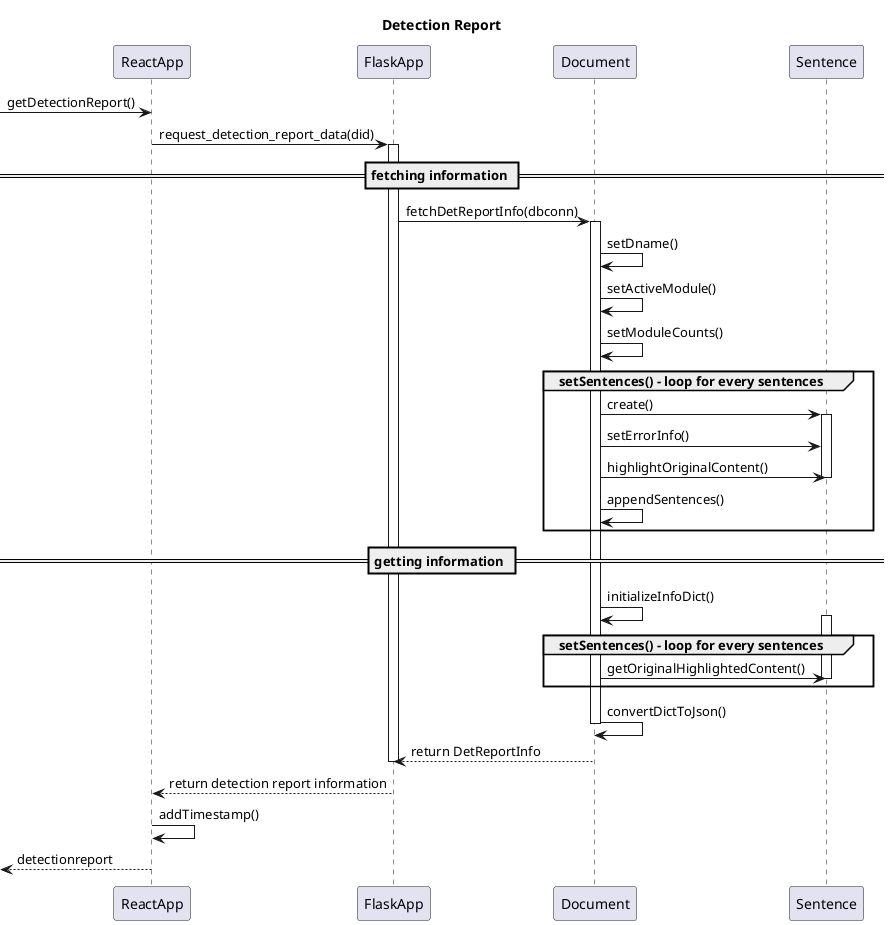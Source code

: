 @startuml
title Detection Report 
-> ReactApp: getDetectionReport()
ReactApp -> FlaskApp: request_detection_report_data(did)
activate FlaskApp
  == fetching information == 
  FlaskApp -> Document: fetchDetReportInfo(dbconn)
  activate Document
    Document -> Document: setDname()
    Document -> Document: setActiveModule()
    Document -> Document: setModuleCounts()
    group setSentences() - loop for every sentences
    Document -> Sentence: create()
      activate Sentence
        Document -> Sentence: setErrorInfo()
        Document -> Sentence: highlightOriginalContent()
      deactivate Sentence
    Document -> Document: appendSentences()
    end
  == getting information == 
    Document -> Document: initializeInfoDict()
    group setSentences() - loop for every sentences
      activate Sentence
        Document -> Sentence: getOriginalHighlightedContent()
      deactivate Sentence
    end
    Document -> Document: convertDictToJson()
  deactivate Document
  Document --> FlaskApp: return DetReportInfo
deactivate FlaskApp
FlaskApp --> ReactApp: return detection report information
ReactApp -> ReactApp: addTimestamp()
<-- ReactApp: detectionreport
@enduml